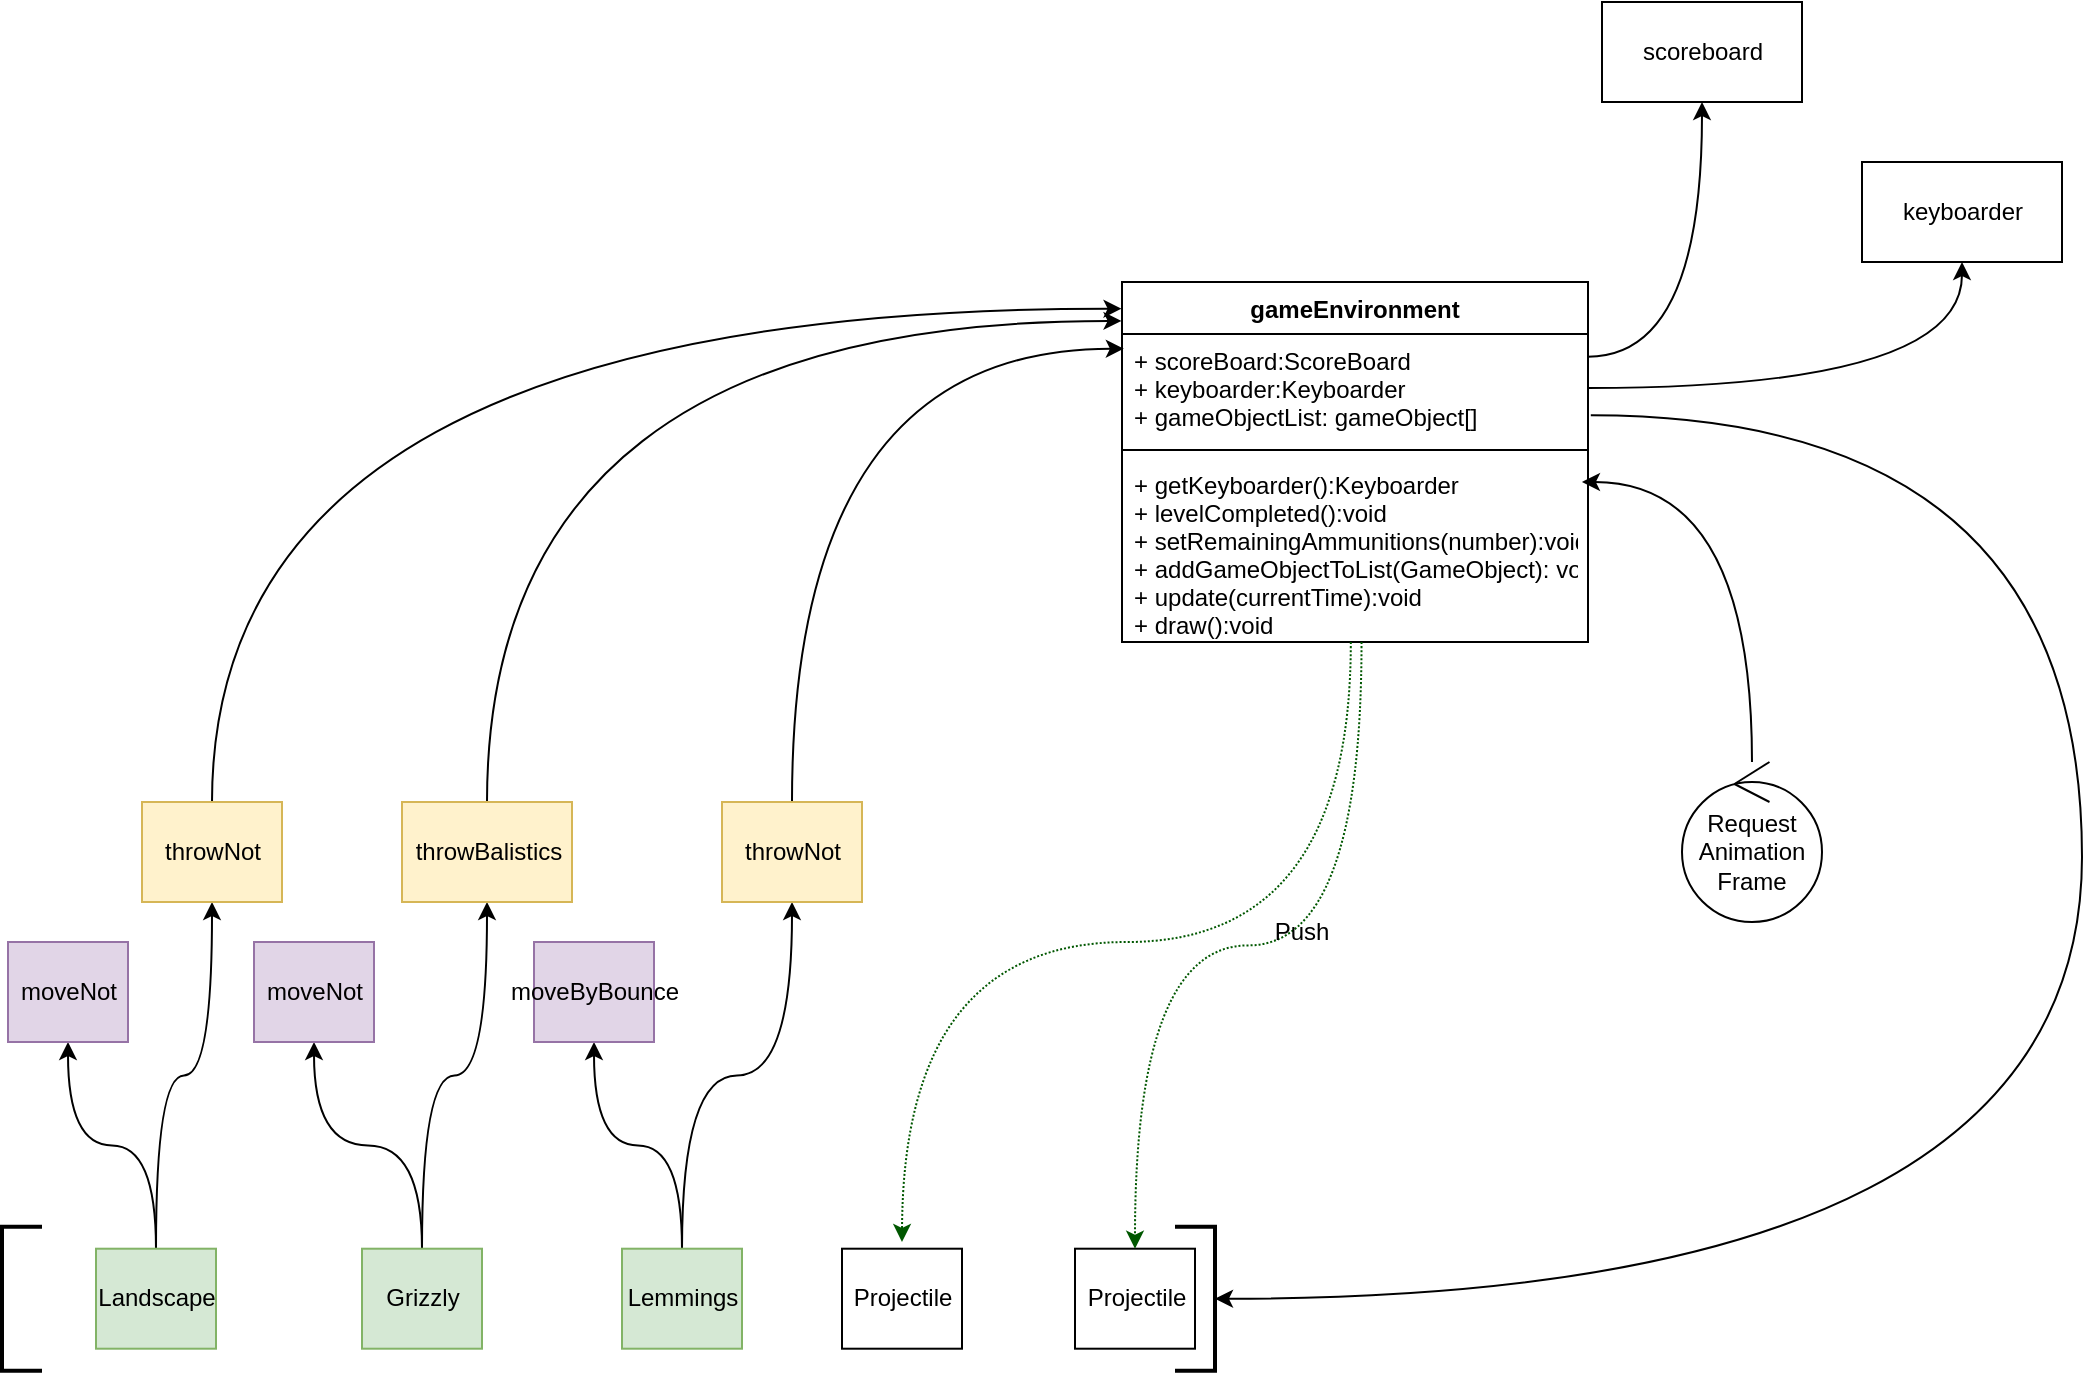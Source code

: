 <mxfile version="16.1.2" type="device" pages="3"><diagram id="C5RBs43oDa-KdzZeNtuy" name="Object Relation Diagram"><mxGraphModel dx="1245" dy="1064" grid="1" gridSize="10" guides="1" tooltips="1" connect="1" arrows="1" fold="1" page="1" pageScale="1" pageWidth="1169" pageHeight="827" math="0" shadow="0"><root><mxCell id="WIyWlLk6GJQsqaUBKTNV-0"/><mxCell id="WIyWlLk6GJQsqaUBKTNV-1" parent="WIyWlLk6GJQsqaUBKTNV-0"/><mxCell id="-OTOVeN07khyzBSSvYsm-28" value="gameEnvironment" style="swimlane;fontStyle=1;align=center;verticalAlign=top;childLayout=stackLayout;horizontal=1;startSize=26;horizontalStack=0;resizeParent=1;resizeParentMax=0;resizeLast=0;collapsible=1;marginBottom=0;" vertex="1" parent="WIyWlLk6GJQsqaUBKTNV-1"><mxGeometry x="630" y="240" width="233" height="180" as="geometry"/></mxCell><mxCell id="-OTOVeN07khyzBSSvYsm-29" value="+ scoreBoard:ScoreBoard&#10;+ keyboarder:Keyboarder&#10;+ gameObjectList: gameObject[]" style="text;strokeColor=none;fillColor=none;align=left;verticalAlign=top;spacingLeft=4;spacingRight=4;overflow=hidden;rotatable=0;points=[[0,0.5],[1,0.5]];portConstraint=eastwest;" vertex="1" parent="-OTOVeN07khyzBSSvYsm-28"><mxGeometry y="26" width="233" height="54" as="geometry"/></mxCell><mxCell id="-OTOVeN07khyzBSSvYsm-30" value="" style="line;strokeWidth=1;fillColor=none;align=left;verticalAlign=middle;spacingTop=-1;spacingLeft=3;spacingRight=3;rotatable=0;labelPosition=right;points=[];portConstraint=eastwest;" vertex="1" parent="-OTOVeN07khyzBSSvYsm-28"><mxGeometry y="80" width="233" height="8" as="geometry"/></mxCell><mxCell id="-OTOVeN07khyzBSSvYsm-31" value="+ getKeyboarder():Keyboarder&#10;+ levelCompleted():void&#10;+ setRemainingAmmunitions(number):void&#10;+ addGameObjectToList(GameObject): void&#10;+ update(currentTime):void&#10;+ draw():void" style="text;strokeColor=none;fillColor=none;align=left;verticalAlign=top;spacingLeft=4;spacingRight=4;overflow=hidden;rotatable=0;points=[[0,0.5],[1,0.5]];portConstraint=eastwest;" vertex="1" parent="-OTOVeN07khyzBSSvYsm-28"><mxGeometry y="88" width="233" height="92" as="geometry"/></mxCell><mxCell id="-OTOVeN07khyzBSSvYsm-49" value="" style="strokeWidth=2;html=1;shape=mxgraph.flowchart.annotation_1;align=left;pointerEvents=1;" vertex="1" parent="WIyWlLk6GJQsqaUBKTNV-1"><mxGeometry x="70" y="712.35" width="20" height="72" as="geometry"/></mxCell><mxCell id="-OTOVeN07khyzBSSvYsm-50" value="" style="strokeWidth=2;html=1;shape=mxgraph.flowchart.annotation_1;align=left;pointerEvents=1;rotation=-180;" vertex="1" parent="WIyWlLk6GJQsqaUBKTNV-1"><mxGeometry x="656.5" y="712.35" width="20" height="72" as="geometry"/></mxCell><mxCell id="-OTOVeN07khyzBSSvYsm-98" style="edgeStyle=orthogonalEdgeStyle;curved=1;rounded=0;orthogonalLoop=1;jettySize=auto;html=1;entryX=0.5;entryY=1;entryDx=0;entryDy=0;" edge="1" parent="WIyWlLk6GJQsqaUBKTNV-1" source="-OTOVeN07khyzBSSvYsm-51" target="-OTOVeN07khyzBSSvYsm-60"><mxGeometry relative="1" as="geometry"/></mxCell><mxCell id="-OTOVeN07khyzBSSvYsm-100" style="edgeStyle=orthogonalEdgeStyle;curved=1;rounded=0;orthogonalLoop=1;jettySize=auto;html=1;" edge="1" parent="WIyWlLk6GJQsqaUBKTNV-1" source="-OTOVeN07khyzBSSvYsm-51" target="-OTOVeN07khyzBSSvYsm-99"><mxGeometry relative="1" as="geometry"/></mxCell><mxCell id="-OTOVeN07khyzBSSvYsm-51" value="Landscape" style="html=1;fillColor=#d5e8d4;strokeColor=#82b366;" vertex="1" parent="WIyWlLk6GJQsqaUBKTNV-1"><mxGeometry x="117" y="723.35" width="60" height="50" as="geometry"/></mxCell><mxCell id="-OTOVeN07khyzBSSvYsm-101" style="edgeStyle=orthogonalEdgeStyle;curved=1;rounded=0;orthogonalLoop=1;jettySize=auto;html=1;entryX=0.5;entryY=1;entryDx=0;entryDy=0;" edge="1" parent="WIyWlLk6GJQsqaUBKTNV-1" source="-OTOVeN07khyzBSSvYsm-53" target="-OTOVeN07khyzBSSvYsm-59"><mxGeometry relative="1" as="geometry"/></mxCell><mxCell id="-OTOVeN07khyzBSSvYsm-102" style="edgeStyle=orthogonalEdgeStyle;curved=1;rounded=0;orthogonalLoop=1;jettySize=auto;html=1;entryX=0.5;entryY=1;entryDx=0;entryDy=0;" edge="1" parent="WIyWlLk6GJQsqaUBKTNV-1" source="-OTOVeN07khyzBSSvYsm-53" target="-OTOVeN07khyzBSSvYsm-62"><mxGeometry relative="1" as="geometry"/></mxCell><mxCell id="-OTOVeN07khyzBSSvYsm-53" value="Grizzly" style="html=1;fillColor=#d5e8d4;strokeColor=#82b366;" vertex="1" parent="WIyWlLk6GJQsqaUBKTNV-1"><mxGeometry x="250" y="723.35" width="60" height="50" as="geometry"/></mxCell><mxCell id="-OTOVeN07khyzBSSvYsm-103" style="edgeStyle=orthogonalEdgeStyle;curved=1;rounded=0;orthogonalLoop=1;jettySize=auto;html=1;entryX=0.5;entryY=1;entryDx=0;entryDy=0;" edge="1" parent="WIyWlLk6GJQsqaUBKTNV-1" source="-OTOVeN07khyzBSSvYsm-54" target="-OTOVeN07khyzBSSvYsm-57"><mxGeometry relative="1" as="geometry"/></mxCell><mxCell id="-OTOVeN07khyzBSSvYsm-104" style="edgeStyle=orthogonalEdgeStyle;curved=1;rounded=0;orthogonalLoop=1;jettySize=auto;html=1;" edge="1" parent="WIyWlLk6GJQsqaUBKTNV-1" source="-OTOVeN07khyzBSSvYsm-54" target="-OTOVeN07khyzBSSvYsm-61"><mxGeometry relative="1" as="geometry"/></mxCell><mxCell id="-OTOVeN07khyzBSSvYsm-54" value="Lemmings" style="html=1;fillColor=#d5e8d4;strokeColor=#82b366;" vertex="1" parent="WIyWlLk6GJQsqaUBKTNV-1"><mxGeometry x="380" y="723.35" width="60" height="50" as="geometry"/></mxCell><mxCell id="-OTOVeN07khyzBSSvYsm-57" value="moveByBounce" style="html=1;fillColor=#e1d5e7;strokeColor=#9673a6;" vertex="1" parent="WIyWlLk6GJQsqaUBKTNV-1"><mxGeometry x="336" y="570" width="60" height="50" as="geometry"/></mxCell><mxCell id="-OTOVeN07khyzBSSvYsm-59" value="moveNot" style="html=1;fillColor=#e1d5e7;strokeColor=#9673a6;" vertex="1" parent="WIyWlLk6GJQsqaUBKTNV-1"><mxGeometry x="196" y="570" width="60" height="50" as="geometry"/></mxCell><mxCell id="-OTOVeN07khyzBSSvYsm-60" value="moveNot" style="html=1;fillColor=#e1d5e7;strokeColor=#9673a6;" vertex="1" parent="WIyWlLk6GJQsqaUBKTNV-1"><mxGeometry x="73" y="570" width="60" height="50" as="geometry"/></mxCell><mxCell id="VpID7xCIiCvE5WF7zoMj-1" style="edgeStyle=orthogonalEdgeStyle;curved=1;rounded=0;orthogonalLoop=1;jettySize=auto;html=1;entryX=0.004;entryY=0.136;entryDx=0;entryDy=0;entryPerimeter=0;strokeColor=#000000;" edge="1" parent="WIyWlLk6GJQsqaUBKTNV-1" source="-OTOVeN07khyzBSSvYsm-61" target="-OTOVeN07khyzBSSvYsm-29"><mxGeometry relative="1" as="geometry"/></mxCell><mxCell id="-OTOVeN07khyzBSSvYsm-61" value="throwNot" style="html=1;fillColor=#fff2cc;strokeColor=#d6b656;" vertex="1" parent="WIyWlLk6GJQsqaUBKTNV-1"><mxGeometry x="430" y="500" width="70" height="50" as="geometry"/></mxCell><mxCell id="-OTOVeN07khyzBSSvYsm-118" style="edgeStyle=orthogonalEdgeStyle;curved=1;rounded=0;orthogonalLoop=1;jettySize=auto;html=1;entryX=-0.001;entryY=0.108;entryDx=0;entryDy=0;entryPerimeter=0;strokeColor=#000000;exitX=0.5;exitY=0;exitDx=0;exitDy=0;" edge="1" parent="WIyWlLk6GJQsqaUBKTNV-1" source="-OTOVeN07khyzBSSvYsm-62" target="-OTOVeN07khyzBSSvYsm-28"><mxGeometry relative="1" as="geometry"/></mxCell><mxCell id="-OTOVeN07khyzBSSvYsm-62" value="throwBalistics" style="html=1;fillColor=#fff2cc;strokeColor=#d6b656;" vertex="1" parent="WIyWlLk6GJQsqaUBKTNV-1"><mxGeometry x="270" y="500" width="85" height="50" as="geometry"/></mxCell><mxCell id="-OTOVeN07khyzBSSvYsm-66" value="Projectile" style="html=1;" vertex="1" parent="WIyWlLk6GJQsqaUBKTNV-1"><mxGeometry x="606.5" y="723.35" width="60" height="50" as="geometry"/></mxCell><mxCell id="-OTOVeN07khyzBSSvYsm-70" style="edgeStyle=orthogonalEdgeStyle;curved=1;rounded=0;orthogonalLoop=1;jettySize=auto;html=1;exitX=1;exitY=0.5;exitDx=0;exitDy=0;entryX=0.5;entryY=1;entryDx=0;entryDy=0;" edge="1" parent="WIyWlLk6GJQsqaUBKTNV-1" source="-OTOVeN07khyzBSSvYsm-29" target="-OTOVeN07khyzBSSvYsm-113"><mxGeometry relative="1" as="geometry"><mxPoint x="1050" y="170" as="targetPoint"/></mxGeometry></mxCell><mxCell id="-OTOVeN07khyzBSSvYsm-121" style="edgeStyle=orthogonalEdgeStyle;curved=1;rounded=0;orthogonalLoop=1;jettySize=auto;html=1;entryX=0.987;entryY=0.13;entryDx=0;entryDy=0;entryPerimeter=0;strokeColor=#000000;" edge="1" parent="WIyWlLk6GJQsqaUBKTNV-1" source="-OTOVeN07khyzBSSvYsm-79" target="-OTOVeN07khyzBSSvYsm-31"><mxGeometry relative="1" as="geometry"/></mxCell><mxCell id="-OTOVeN07khyzBSSvYsm-79" value="Request&lt;br&gt;Animation&lt;br&gt;Frame" style="ellipse;shape=umlControl;whiteSpace=wrap;html=1;" vertex="1" parent="WIyWlLk6GJQsqaUBKTNV-1"><mxGeometry x="910" y="480" width="70" height="80" as="geometry"/></mxCell><mxCell id="-OTOVeN07khyzBSSvYsm-92" value="Projectile" style="html=1;" vertex="1" parent="WIyWlLk6GJQsqaUBKTNV-1"><mxGeometry x="490" y="723.35" width="60" height="50" as="geometry"/></mxCell><mxCell id="VpID7xCIiCvE5WF7zoMj-0" style="edgeStyle=orthogonalEdgeStyle;curved=1;rounded=0;orthogonalLoop=1;jettySize=auto;html=1;entryX=-0.001;entryY=0.074;entryDx=0;entryDy=0;entryPerimeter=0;strokeColor=#000000;exitX=0.5;exitY=0;exitDx=0;exitDy=0;" edge="1" parent="WIyWlLk6GJQsqaUBKTNV-1" source="-OTOVeN07khyzBSSvYsm-99" target="-OTOVeN07khyzBSSvYsm-28"><mxGeometry relative="1" as="geometry"/></mxCell><mxCell id="-OTOVeN07khyzBSSvYsm-99" value="throwNot" style="html=1;fillColor=#fff2cc;strokeColor=#d6b656;" vertex="1" parent="WIyWlLk6GJQsqaUBKTNV-1"><mxGeometry x="140" y="500" width="70" height="50" as="geometry"/></mxCell><mxCell id="-OTOVeN07khyzBSSvYsm-110" style="edgeStyle=orthogonalEdgeStyle;curved=1;rounded=0;orthogonalLoop=1;jettySize=auto;html=1;dashed=1;strokeColor=#005700;exitX=0.491;exitY=1;exitDx=0;exitDy=0;exitPerimeter=0;fillColor=#008a00;dashPattern=1 1;" edge="1" parent="WIyWlLk6GJQsqaUBKTNV-1" source="-OTOVeN07khyzBSSvYsm-31"><mxGeometry relative="1" as="geometry"><mxPoint x="780" y="590" as="sourcePoint"/><mxPoint x="520" y="720" as="targetPoint"/></mxGeometry></mxCell><mxCell id="-OTOVeN07khyzBSSvYsm-111" style="edgeStyle=orthogonalEdgeStyle;curved=1;rounded=0;orthogonalLoop=1;jettySize=auto;html=1;dashed=1;strokeColor=#005700;exitX=0.514;exitY=1;exitDx=0;exitDy=0;exitPerimeter=0;entryX=0.5;entryY=0;entryDx=0;entryDy=0;fillColor=#008a00;dashPattern=1 1;" edge="1" parent="WIyWlLk6GJQsqaUBKTNV-1" source="-OTOVeN07khyzBSSvYsm-31" target="-OTOVeN07khyzBSSvYsm-66"><mxGeometry relative="1" as="geometry"><mxPoint x="754.403" y="490" as="sourcePoint"/><mxPoint x="530" y="730" as="targetPoint"/></mxGeometry></mxCell><mxCell id="-OTOVeN07khyzBSSvYsm-112" value="scoreboard" style="html=1;" vertex="1" parent="WIyWlLk6GJQsqaUBKTNV-1"><mxGeometry x="870" y="100" width="100" height="50" as="geometry"/></mxCell><mxCell id="-OTOVeN07khyzBSSvYsm-113" value="keyboarder" style="html=1;" vertex="1" parent="WIyWlLk6GJQsqaUBKTNV-1"><mxGeometry x="1000" y="180" width="100" height="50" as="geometry"/></mxCell><mxCell id="-OTOVeN07khyzBSSvYsm-114" style="edgeStyle=orthogonalEdgeStyle;curved=1;rounded=0;orthogonalLoop=1;jettySize=auto;html=1;strokeColor=#000000;exitX=1;exitY=0.21;exitDx=0;exitDy=0;exitPerimeter=0;" edge="1" parent="WIyWlLk6GJQsqaUBKTNV-1" source="-OTOVeN07khyzBSSvYsm-29" target="-OTOVeN07khyzBSSvYsm-112"><mxGeometry relative="1" as="geometry"/></mxCell><mxCell id="-OTOVeN07khyzBSSvYsm-115" value="Push" style="text;html=1;strokeColor=none;fillColor=none;align=center;verticalAlign=middle;whiteSpace=wrap;rounded=0;" vertex="1" parent="WIyWlLk6GJQsqaUBKTNV-1"><mxGeometry x="690" y="550" width="60" height="30" as="geometry"/></mxCell><mxCell id="-OTOVeN07khyzBSSvYsm-119" style="edgeStyle=orthogonalEdgeStyle;curved=1;rounded=0;orthogonalLoop=1;jettySize=auto;html=1;entryX=0;entryY=0.5;entryDx=0;entryDy=0;entryPerimeter=0;strokeColor=#000000;exitX=1.006;exitY=0.753;exitDx=0;exitDy=0;exitPerimeter=0;" edge="1" parent="WIyWlLk6GJQsqaUBKTNV-1" source="-OTOVeN07khyzBSSvYsm-29" target="-OTOVeN07khyzBSSvYsm-50"><mxGeometry relative="1" as="geometry"><Array as="points"><mxPoint x="1110" y="307"/><mxPoint x="1110" y="748"/></Array></mxGeometry></mxCell></root></mxGraphModel></diagram><diagram name="Dynamic Diagram" id="i1v8DbmKiHowct6sX8cy"><mxGraphModel dx="1334" dy="1140" grid="1" gridSize="10" guides="1" tooltips="1" connect="1" arrows="1" fold="1" page="1" pageScale="1" pageWidth="1169" pageHeight="827" math="0" shadow="0"><root><mxCell id="8J-p190ArgvwILHm0CsA-0"/><mxCell id="8J-p190ArgvwILHm0CsA-1" parent="8J-p190ArgvwILHm0CsA-0"/><mxCell id="8J-p190ArgvwILHm0CsA-2" value="gameEnvironment" style="swimlane;fontStyle=1;align=center;verticalAlign=top;childLayout=stackLayout;horizontal=1;startSize=26;horizontalStack=0;resizeParent=1;resizeParentMax=0;resizeLast=0;collapsible=1;marginBottom=0;rounded=1;" vertex="1" parent="8J-p190ArgvwILHm0CsA-1"><mxGeometry x="620" y="140" width="240" height="180" as="geometry"/></mxCell><mxCell id="8J-p190ArgvwILHm0CsA-3" value="+ scoreBoard:ScoreBoard&#10;+ keyboarder:Keyboarder&#10;+ gameObjectList: gameObject[]" style="text;strokeColor=none;fillColor=none;align=left;verticalAlign=top;spacingLeft=4;spacingRight=4;overflow=hidden;rotatable=0;points=[[0,0.5],[1,0.5]];portConstraint=eastwest;rounded=1;" vertex="1" parent="8J-p190ArgvwILHm0CsA-2"><mxGeometry y="26" width="240" height="54" as="geometry"/></mxCell><mxCell id="8J-p190ArgvwILHm0CsA-4" value="" style="line;strokeWidth=1;fillColor=none;align=left;verticalAlign=middle;spacingTop=-1;spacingLeft=3;spacingRight=3;rotatable=0;labelPosition=right;points=[];portConstraint=eastwest;rounded=1;" vertex="1" parent="8J-p190ArgvwILHm0CsA-2"><mxGeometry y="80" width="240" height="8" as="geometry"/></mxCell><mxCell id="8J-p190ArgvwILHm0CsA-5" value="+ getKeyboarder():Keyboarder&#10;+ levelCompleted():void&#10;+ setRemainingAmmunitions(number):void&#10;+ addGameObjectToList(GameObject): void&#10;+ update(currentTime):void&#10;+ draw():void" style="text;strokeColor=none;fillColor=none;align=left;verticalAlign=top;spacingLeft=4;spacingRight=4;overflow=hidden;rotatable=0;points=[[0,0.5],[1,0.5]];portConstraint=eastwest;rounded=1;" vertex="1" parent="8J-p190ArgvwILHm0CsA-2"><mxGeometry y="88" width="240" height="92" as="geometry"/></mxCell><mxCell id="8J-p190ArgvwILHm0CsA-6" value="" style="strokeWidth=2;html=1;shape=mxgraph.flowchart.annotation_1;align=left;pointerEvents=1;rounded=1;" vertex="1" parent="8J-p190ArgvwILHm0CsA-1"><mxGeometry x="50" y="582.35" width="20" height="72" as="geometry"/></mxCell><mxCell id="8J-p190ArgvwILHm0CsA-7" value="" style="strokeWidth=2;html=1;shape=mxgraph.flowchart.annotation_1;align=left;pointerEvents=1;rotation=-180;rounded=1;" vertex="1" parent="8J-p190ArgvwILHm0CsA-1"><mxGeometry x="636.5" y="582.35" width="20" height="72" as="geometry"/></mxCell><mxCell id="UHp89BX6zqUJgeidXy8i-7" style="edgeStyle=orthogonalEdgeStyle;rounded=1;orthogonalLoop=1;jettySize=auto;html=1;entryX=0.5;entryY=1;entryDx=0;entryDy=0;dashed=1;strokeColor=#001DBC;fillColor=#0050ef;curved=1;" edge="1" parent="8J-p190ArgvwILHm0CsA-1" source="8J-p190ArgvwILHm0CsA-10" target="8J-p190ArgvwILHm0CsA-19"><mxGeometry relative="1" as="geometry"/></mxCell><mxCell id="UHp89BX6zqUJgeidXy8i-8" style="edgeStyle=orthogonalEdgeStyle;rounded=1;orthogonalLoop=1;jettySize=auto;html=1;entryX=0.5;entryY=1;entryDx=0;entryDy=0;dashed=1;strokeColor=#001DBC;fillColor=#0050ef;curved=1;" edge="1" parent="8J-p190ArgvwILHm0CsA-1" source="8J-p190ArgvwILHm0CsA-10" target="8J-p190ArgvwILHm0CsA-34"><mxGeometry relative="1" as="geometry"/></mxCell><mxCell id="st_G4XtgzQHxh4MOlGnf-7" style="edgeStyle=orthogonalEdgeStyle;rounded=1;orthogonalLoop=1;jettySize=auto;html=1;entryX=0.75;entryY=1;entryDx=0;entryDy=0;dashed=1;dashPattern=1 4;fontColor=#99004D;strokeColor=#000000;curved=1;" edge="1" parent="8J-p190ArgvwILHm0CsA-1" source="8J-p190ArgvwILHm0CsA-10" target="8J-p190ArgvwILHm0CsA-34"><mxGeometry relative="1" as="geometry"/></mxCell><mxCell id="st_G4XtgzQHxh4MOlGnf-8" style="edgeStyle=orthogonalEdgeStyle;rounded=1;orthogonalLoop=1;jettySize=auto;html=1;entryX=0.25;entryY=1;entryDx=0;entryDy=0;dashed=1;dashPattern=1 4;fontColor=#99004D;strokeColor=#000000;curved=1;" edge="1" parent="8J-p190ArgvwILHm0CsA-1" source="8J-p190ArgvwILHm0CsA-10" target="8J-p190ArgvwILHm0CsA-19"><mxGeometry relative="1" as="geometry"/></mxCell><mxCell id="8J-p190ArgvwILHm0CsA-10" value="Landscape" style="html=1;fillColor=#d5e8d4;strokeColor=#82b366;rounded=1;" vertex="1" parent="8J-p190ArgvwILHm0CsA-1"><mxGeometry x="97" y="593.35" width="60" height="50" as="geometry"/></mxCell><mxCell id="UHp89BX6zqUJgeidXy8i-5" style="edgeStyle=orthogonalEdgeStyle;rounded=1;orthogonalLoop=1;jettySize=auto;html=1;entryX=0.5;entryY=1;entryDx=0;entryDy=0;dashed=1;strokeColor=#001DBC;fillColor=#0050ef;curved=1;" edge="1" parent="8J-p190ArgvwILHm0CsA-1" source="8J-p190ArgvwILHm0CsA-13" target="8J-p190ArgvwILHm0CsA-18"><mxGeometry relative="1" as="geometry"/></mxCell><mxCell id="UHp89BX6zqUJgeidXy8i-6" style="edgeStyle=orthogonalEdgeStyle;rounded=1;orthogonalLoop=1;jettySize=auto;html=1;entryX=0.5;entryY=1;entryDx=0;entryDy=0;dashed=1;strokeColor=#001DBC;fillColor=#0050ef;curved=1;" edge="1" parent="8J-p190ArgvwILHm0CsA-1" source="8J-p190ArgvwILHm0CsA-13" target="8J-p190ArgvwILHm0CsA-26"><mxGeometry relative="1" as="geometry"/></mxCell><mxCell id="st_G4XtgzQHxh4MOlGnf-5" style="edgeStyle=orthogonalEdgeStyle;rounded=1;orthogonalLoop=1;jettySize=auto;html=1;entryX=0.642;entryY=1.057;entryDx=0;entryDy=0;entryPerimeter=0;dashed=1;dashPattern=1 4;fontColor=#99004D;strokeColor=#000000;curved=1;" edge="1" parent="8J-p190ArgvwILHm0CsA-1" source="8J-p190ArgvwILHm0CsA-13" target="8J-p190ArgvwILHm0CsA-26"><mxGeometry relative="1" as="geometry"/></mxCell><mxCell id="st_G4XtgzQHxh4MOlGnf-6" style="edgeStyle=orthogonalEdgeStyle;rounded=1;orthogonalLoop=1;jettySize=auto;html=1;entryX=0.25;entryY=1;entryDx=0;entryDy=0;dashed=1;dashPattern=1 4;fontColor=#99004D;strokeColor=#000000;curved=1;" edge="1" parent="8J-p190ArgvwILHm0CsA-1" source="8J-p190ArgvwILHm0CsA-13" target="8J-p190ArgvwILHm0CsA-18"><mxGeometry relative="1" as="geometry"/></mxCell><mxCell id="8J-p190ArgvwILHm0CsA-13" value="Grizzly" style="html=1;fillColor=#d5e8d4;strokeColor=#82b366;rounded=1;" vertex="1" parent="8J-p190ArgvwILHm0CsA-1"><mxGeometry x="230" y="593.35" width="60" height="50" as="geometry"/></mxCell><mxCell id="UHp89BX6zqUJgeidXy8i-3" value="" style="edgeStyle=orthogonalEdgeStyle;rounded=1;orthogonalLoop=1;jettySize=auto;html=1;dashed=1;strokeColor=#001DBC;fillColor=#0050ef;curved=1;" edge="1" parent="8J-p190ArgvwILHm0CsA-1" source="8J-p190ArgvwILHm0CsA-16" target="8J-p190ArgvwILHm0CsA-17"><mxGeometry relative="1" as="geometry"/></mxCell><mxCell id="UHp89BX6zqUJgeidXy8i-4" style="edgeStyle=orthogonalEdgeStyle;rounded=1;orthogonalLoop=1;jettySize=auto;html=1;dashed=1;strokeColor=#001DBC;fillColor=#0050ef;curved=1;" edge="1" parent="8J-p190ArgvwILHm0CsA-1" source="8J-p190ArgvwILHm0CsA-16" target="8J-p190ArgvwILHm0CsA-20"><mxGeometry relative="1" as="geometry"/></mxCell><mxCell id="st_G4XtgzQHxh4MOlGnf-3" style="edgeStyle=orthogonalEdgeStyle;rounded=1;orthogonalLoop=1;jettySize=auto;html=1;entryX=0.75;entryY=1;entryDx=0;entryDy=0;fontColor=#99004D;strokeColor=#6F0000;fillColor=#a20025;dashed=1;dashPattern=1 4;curved=1;" edge="1" parent="8J-p190ArgvwILHm0CsA-1" source="8J-p190ArgvwILHm0CsA-16" target="8J-p190ArgvwILHm0CsA-20"><mxGeometry relative="1" as="geometry"/></mxCell><mxCell id="st_G4XtgzQHxh4MOlGnf-4" style="edgeStyle=orthogonalEdgeStyle;rounded=1;orthogonalLoop=1;jettySize=auto;html=1;entryX=0.25;entryY=1;entryDx=0;entryDy=0;dashed=1;dashPattern=1 4;fontColor=#99004D;strokeColor=#6F0000;fillColor=#a20025;curved=1;" edge="1" parent="8J-p190ArgvwILHm0CsA-1" source="8J-p190ArgvwILHm0CsA-16" target="8J-p190ArgvwILHm0CsA-17"><mxGeometry relative="1" as="geometry"/></mxCell><mxCell id="8J-p190ArgvwILHm0CsA-16" value="Lemmings" style="html=1;fillColor=#d5e8d4;strokeColor=#82b366;rounded=1;" vertex="1" parent="8J-p190ArgvwILHm0CsA-1"><mxGeometry x="360" y="593.35" width="60" height="50" as="geometry"/></mxCell><mxCell id="8J-p190ArgvwILHm0CsA-17" value="moveByBounce" style="html=1;fillColor=#e1d5e7;strokeColor=#9673a6;rounded=1;" vertex="1" parent="8J-p190ArgvwILHm0CsA-1"><mxGeometry x="316" y="440" width="60" height="50" as="geometry"/></mxCell><mxCell id="8J-p190ArgvwILHm0CsA-18" value="moveNot" style="html=1;fillColor=#e1d5e7;strokeColor=#9673a6;rounded=1;" vertex="1" parent="8J-p190ArgvwILHm0CsA-1"><mxGeometry x="176" y="440" width="60" height="50" as="geometry"/></mxCell><mxCell id="8J-p190ArgvwILHm0CsA-19" value="moveNot" style="html=1;fillColor=#e1d5e7;strokeColor=#9673a6;rounded=1;" vertex="1" parent="8J-p190ArgvwILHm0CsA-1"><mxGeometry x="53" y="440" width="60" height="50" as="geometry"/></mxCell><mxCell id="8J-p190ArgvwILHm0CsA-20" value="throwNot" style="html=1;fillColor=#fff2cc;strokeColor=#d6b656;rounded=1;" vertex="1" parent="8J-p190ArgvwILHm0CsA-1"><mxGeometry x="410" y="370" width="70" height="50" as="geometry"/></mxCell><mxCell id="8J-p190ArgvwILHm0CsA-21" style="edgeStyle=orthogonalEdgeStyle;rounded=1;orthogonalLoop=1;jettySize=auto;html=1;entryX=0.004;entryY=0.13;entryDx=0;entryDy=0;entryPerimeter=0;exitX=0.25;exitY=0;exitDx=0;exitDy=0;strokeColor=#666666;dashed=1;fillColor=#f5f5f5;curved=1;" edge="1" parent="8J-p190ArgvwILHm0CsA-1" source="8J-p190ArgvwILHm0CsA-26" target="8J-p190ArgvwILHm0CsA-5"><mxGeometry relative="1" as="geometry"/></mxCell><mxCell id="8J-p190ArgvwILHm0CsA-22" style="edgeStyle=orthogonalEdgeStyle;rounded=1;orthogonalLoop=1;jettySize=auto;html=1;entryX=-0.011;entryY=0.255;entryDx=0;entryDy=0;strokeColor=#0000FF;dashed=1;entryPerimeter=0;curved=1;" edge="1" parent="8J-p190ArgvwILHm0CsA-1" source="8J-p190ArgvwILHm0CsA-26" target="8J-p190ArgvwILHm0CsA-5"><mxGeometry relative="1" as="geometry"/></mxCell><mxCell id="8J-p190ArgvwILHm0CsA-23" style="edgeStyle=orthogonalEdgeStyle;rounded=1;orthogonalLoop=1;jettySize=auto;html=1;entryX=-0.017;entryY=0.394;entryDx=0;entryDy=0;entryPerimeter=0;strokeColor=#0000FF;exitX=0.75;exitY=0;exitDx=0;exitDy=0;dashed=1;curved=1;" edge="1" parent="8J-p190ArgvwILHm0CsA-1" source="8J-p190ArgvwILHm0CsA-26" target="8J-p190ArgvwILHm0CsA-5"><mxGeometry relative="1" as="geometry"/></mxCell><mxCell id="8J-p190ArgvwILHm0CsA-24" style="edgeStyle=orthogonalEdgeStyle;rounded=1;orthogonalLoop=1;jettySize=auto;html=1;dashed=1;strokeColor=#0000FF;exitX=1;exitY=0;exitDx=0;exitDy=0;curved=1;" edge="1" parent="8J-p190ArgvwILHm0CsA-1" source="8J-p190ArgvwILHm0CsA-26" target="8J-p190ArgvwILHm0CsA-5"><mxGeometry relative="1" as="geometry"/></mxCell><mxCell id="UHp89BX6zqUJgeidXy8i-9" style="edgeStyle=orthogonalEdgeStyle;rounded=1;orthogonalLoop=1;jettySize=auto;html=1;entryX=0;entryY=0.5;entryDx=0;entryDy=0;dashed=1;strokeColor=#001DBC;exitX=0;exitY=0;exitDx=0;exitDy=0;fillColor=#0050ef;curved=1;" edge="1" parent="8J-p190ArgvwILHm0CsA-1" source="8J-p190ArgvwILHm0CsA-26" target="8J-p190ArgvwILHm0CsA-38"><mxGeometry relative="1" as="geometry"><Array as="points"><mxPoint x="250" y="75"/></Array></mxGeometry></mxCell><mxCell id="8J-p190ArgvwILHm0CsA-26" value="throwBalistics" style="html=1;fillColor=#fff2cc;strokeColor=#d6b656;rounded=1;" vertex="1" parent="8J-p190ArgvwILHm0CsA-1"><mxGeometry x="250" y="370" width="85" height="50" as="geometry"/></mxCell><mxCell id="8J-p190ArgvwILHm0CsA-27" value="Projectile" style="html=1;rounded=1;" vertex="1" parent="8J-p190ArgvwILHm0CsA-1"><mxGeometry x="586.5" y="593.35" width="60" height="50" as="geometry"/></mxCell><mxCell id="8J-p190ArgvwILHm0CsA-28" style="edgeStyle=orthogonalEdgeStyle;rounded=1;orthogonalLoop=1;jettySize=auto;html=1;exitX=0.995;exitY=0.127;exitDx=0;exitDy=0;entryX=0.5;entryY=1;entryDx=0;entryDy=0;curved=1;exitPerimeter=0;" edge="1" parent="8J-p190ArgvwILHm0CsA-1" source="8J-p190ArgvwILHm0CsA-3" target="8J-p190ArgvwILHm0CsA-38"><mxGeometry relative="1" as="geometry"><mxPoint x="1050" y="170" as="targetPoint"/></mxGeometry></mxCell><mxCell id="8J-p190ArgvwILHm0CsA-30" style="edgeStyle=orthogonalEdgeStyle;rounded=1;orthogonalLoop=1;jettySize=auto;html=1;entryX=1.023;entryY=0.754;entryDx=0;entryDy=0;entryPerimeter=0;strokeColor=#0000FF;dashed=1;curved=1;" edge="1" parent="8J-p190ArgvwILHm0CsA-1" source="8J-p190ArgvwILHm0CsA-32" target="8J-p190ArgvwILHm0CsA-5"><mxGeometry relative="1" as="geometry"/></mxCell><mxCell id="8J-p190ArgvwILHm0CsA-31" style="edgeStyle=orthogonalEdgeStyle;rounded=1;orthogonalLoop=1;jettySize=auto;html=1;entryX=1.011;entryY=0.913;entryDx=0;entryDy=0;entryPerimeter=0;strokeColor=#6F0000;fillColor=#a20025;dashed=1;dashPattern=1 4;curved=1;" edge="1" parent="8J-p190ArgvwILHm0CsA-1" target="8J-p190ArgvwILHm0CsA-5"><mxGeometry relative="1" as="geometry"><mxPoint x="1020" y="430" as="sourcePoint"/></mxGeometry></mxCell><mxCell id="8J-p190ArgvwILHm0CsA-32" value="Request&lt;br&gt;Animation&lt;br&gt;Frame" style="ellipse;shape=umlControl;whiteSpace=wrap;html=1;rounded=1;" vertex="1" parent="8J-p190ArgvwILHm0CsA-1"><mxGeometry x="1000" y="430" width="70" height="80" as="geometry"/></mxCell><mxCell id="8J-p190ArgvwILHm0CsA-33" value="Projectile" style="html=1;rounded=1;" vertex="1" parent="8J-p190ArgvwILHm0CsA-1"><mxGeometry x="470" y="593.35" width="60" height="50" as="geometry"/></mxCell><mxCell id="8J-p190ArgvwILHm0CsA-34" value="throwNot" style="html=1;fillColor=#fff2cc;strokeColor=#d6b656;rounded=1;" vertex="1" parent="8J-p190ArgvwILHm0CsA-1"><mxGeometry x="120" y="370" width="70" height="50" as="geometry"/></mxCell><mxCell id="8J-p190ArgvwILHm0CsA-35" style="edgeStyle=orthogonalEdgeStyle;rounded=1;orthogonalLoop=1;jettySize=auto;html=1;dashed=1;strokeColor=#005700;exitX=0.491;exitY=1;exitDx=0;exitDy=0;exitPerimeter=0;fillColor=#008a00;dashPattern=1 1;entryX=0.5;entryY=0;entryDx=0;entryDy=0;curved=1;" edge="1" parent="8J-p190ArgvwILHm0CsA-1" source="8J-p190ArgvwILHm0CsA-5" target="8J-p190ArgvwILHm0CsA-33"><mxGeometry relative="1" as="geometry"><mxPoint x="780" y="590" as="sourcePoint"/><mxPoint x="520" y="720" as="targetPoint"/></mxGeometry></mxCell><mxCell id="8J-p190ArgvwILHm0CsA-36" style="edgeStyle=orthogonalEdgeStyle;rounded=1;orthogonalLoop=1;jettySize=auto;html=1;dashed=1;strokeColor=#005700;exitX=0.514;exitY=1;exitDx=0;exitDy=0;exitPerimeter=0;entryX=0.5;entryY=0;entryDx=0;entryDy=0;fillColor=#008a00;dashPattern=1 1;curved=1;" edge="1" parent="8J-p190ArgvwILHm0CsA-1" source="8J-p190ArgvwILHm0CsA-5" target="8J-p190ArgvwILHm0CsA-27"><mxGeometry relative="1" as="geometry"><mxPoint x="754.403" y="490" as="sourcePoint"/><mxPoint x="530" y="730" as="targetPoint"/></mxGeometry></mxCell><mxCell id="8J-p190ArgvwILHm0CsA-37" value="scoreboard" style="html=1;rounded=1;" vertex="1" parent="8J-p190ArgvwILHm0CsA-1"><mxGeometry x="920" y="205" width="100" height="50" as="geometry"/></mxCell><mxCell id="8J-p190ArgvwILHm0CsA-38" value="keyboarder" style="html=1;rounded=1;" vertex="1" parent="8J-p190ArgvwILHm0CsA-1"><mxGeometry x="890" y="50" width="100" height="50" as="geometry"/></mxCell><mxCell id="8J-p190ArgvwILHm0CsA-39" style="edgeStyle=orthogonalEdgeStyle;rounded=1;orthogonalLoop=1;jettySize=auto;html=1;strokeColor=#000000;exitX=1;exitY=0.5;exitDx=0;exitDy=0;curved=1;" edge="1" parent="8J-p190ArgvwILHm0CsA-1" source="8J-p190ArgvwILHm0CsA-3" target="8J-p190ArgvwILHm0CsA-37"><mxGeometry relative="1" as="geometry"/></mxCell><mxCell id="8J-p190ArgvwILHm0CsA-40" value="Push" style="text;html=1;strokeColor=none;fillColor=none;align=center;verticalAlign=middle;whiteSpace=wrap;rounded=1;" vertex="1" parent="8J-p190ArgvwILHm0CsA-1"><mxGeometry x="636.5" y="410" width="60" height="30" as="geometry"/></mxCell><mxCell id="8J-p190ArgvwILHm0CsA-43" style="edgeStyle=orthogonalEdgeStyle;rounded=1;orthogonalLoop=1;jettySize=auto;html=1;strokeColor=#001DBC;fillColor=#0050ef;dashed=1;entryX=0.5;entryY=1;entryDx=0;entryDy=0;exitX=0.694;exitY=1;exitDx=0;exitDy=0;exitPerimeter=0;curved=1;" edge="1" parent="8J-p190ArgvwILHm0CsA-1" source="8J-p190ArgvwILHm0CsA-5" target="8J-p190ArgvwILHm0CsA-27"><mxGeometry relative="1" as="geometry"><mxPoint x="790" y="323" as="sourcePoint"/><mxPoint x="690" y="730" as="targetPoint"/></mxGeometry></mxCell><mxCell id="UHp89BX6zqUJgeidXy8i-0" style="edgeStyle=orthogonalEdgeStyle;rounded=1;orthogonalLoop=1;jettySize=auto;html=1;strokeColor=#001DBC;fillColor=#0050ef;dashed=1;entryX=0.5;entryY=1;entryDx=0;entryDy=0;exitX=0.751;exitY=0.986;exitDx=0;exitDy=0;exitPerimeter=0;curved=1;" edge="1" parent="8J-p190ArgvwILHm0CsA-1" source="8J-p190ArgvwILHm0CsA-5" target="8J-p190ArgvwILHm0CsA-33"><mxGeometry relative="1" as="geometry"><mxPoint x="820" y="320" as="sourcePoint"/><mxPoint x="626.5" y="653.35" as="targetPoint"/><Array as="points"><mxPoint x="810" y="319"/><mxPoint x="810" y="680"/><mxPoint x="500" y="680"/></Array></mxGeometry></mxCell><mxCell id="UHp89BX6zqUJgeidXy8i-2" style="edgeStyle=orthogonalEdgeStyle;rounded=1;orthogonalLoop=1;jettySize=auto;html=1;dashed=1;strokeColor=#001DBC;exitX=0.815;exitY=1;exitDx=0;exitDy=0;exitPerimeter=0;fillColor=#0050ef;curved=1;" edge="1" parent="8J-p190ArgvwILHm0CsA-1" source="8J-p190ArgvwILHm0CsA-5"><mxGeometry relative="1" as="geometry"><mxPoint x="390" y="650" as="targetPoint"/><Array as="points"><mxPoint x="820" y="320"/><mxPoint x="820" y="710"/><mxPoint x="390" y="710"/></Array></mxGeometry></mxCell><mxCell id="UHp89BX6zqUJgeidXy8i-10" style="edgeStyle=orthogonalEdgeStyle;rounded=1;orthogonalLoop=1;jettySize=auto;html=1;entryX=0.5;entryY=1;entryDx=0;entryDy=0;dashed=1;strokeColor=#001DBC;exitX=0.884;exitY=0.984;exitDx=0;exitDy=0;exitPerimeter=0;fillColor=#0050ef;curved=1;" edge="1" parent="8J-p190ArgvwILHm0CsA-1" source="8J-p190ArgvwILHm0CsA-5" target="8J-p190ArgvwILHm0CsA-13"><mxGeometry relative="1" as="geometry"><Array as="points"><mxPoint x="840" y="319"/><mxPoint x="840" y="730"/><mxPoint x="260" y="730"/></Array></mxGeometry></mxCell><mxCell id="UHp89BX6zqUJgeidXy8i-12" style="edgeStyle=orthogonalEdgeStyle;rounded=1;orthogonalLoop=1;jettySize=auto;html=1;entryX=0.5;entryY=1;entryDx=0;entryDy=0;dashed=1;strokeColor=#001DBC;exitX=0.945;exitY=1;exitDx=0;exitDy=0;exitPerimeter=0;fillColor=#0050ef;curved=1;" edge="1" parent="8J-p190ArgvwILHm0CsA-1" source="8J-p190ArgvwILHm0CsA-5" target="8J-p190ArgvwILHm0CsA-10"><mxGeometry relative="1" as="geometry"><Array as="points"><mxPoint x="870" y="320"/><mxPoint x="870" y="760"/><mxPoint x="127" y="760"/></Array></mxGeometry></mxCell><mxCell id="st_G4XtgzQHxh4MOlGnf-0" value="Update()" style="text;html=1;strokeColor=none;fillColor=none;align=center;verticalAlign=middle;whiteSpace=wrap;rounded=1;fontColor=#0000FF;fontStyle=1;" vertex="1" parent="8J-p190ArgvwILHm0CsA-1"><mxGeometry x="1010" y="310" width="60" height="30" as="geometry"/></mxCell><mxCell id="st_G4XtgzQHxh4MOlGnf-2" value="draw()" style="text;html=1;strokeColor=none;fillColor=none;align=center;verticalAlign=middle;whiteSpace=wrap;rounded=1;fontColor=#99004D;fontStyle=1;" vertex="1" parent="8J-p190ArgvwILHm0CsA-1"><mxGeometry x="940" y="360" width="60" height="30" as="geometry"/></mxCell><mxCell id="st_G4XtgzQHxh4MOlGnf-9" style="edgeStyle=orthogonalEdgeStyle;rounded=1;orthogonalLoop=1;jettySize=auto;html=1;entryX=0.25;entryY=1;entryDx=0;entryDy=0;dashed=1;dashPattern=1 4;fontColor=#99004D;strokeColor=#6F0000;exitX=0.994;exitY=1;exitDx=0;exitDy=0;exitPerimeter=0;fillColor=#a20025;curved=1;" edge="1" parent="8J-p190ArgvwILHm0CsA-1" source="8J-p190ArgvwILHm0CsA-5" target="8J-p190ArgvwILHm0CsA-10"><mxGeometry relative="1" as="geometry"><Array as="points"><mxPoint x="890" y="320"/><mxPoint x="890" y="790"/><mxPoint x="112" y="790"/></Array></mxGeometry></mxCell><mxCell id="st_G4XtgzQHxh4MOlGnf-10" value="keyDown" style="ellipse;shape=umlControl;whiteSpace=wrap;html=1;rounded=1;" vertex="1" parent="8J-p190ArgvwILHm0CsA-1"><mxGeometry x="1000" y="10" width="60" height="60" as="geometry"/></mxCell><mxCell id="st_G4XtgzQHxh4MOlGnf-11" value="keyUp" style="ellipse;shape=umlControl;whiteSpace=wrap;html=1;rounded=1;" vertex="1" parent="8J-p190ArgvwILHm0CsA-1"><mxGeometry x="1000" y="80" width="60" height="60" as="geometry"/></mxCell></root></mxGraphModel></diagram><diagram id="Fq5wBEStClWhlqLzkl7J" name="Class Diagram"><mxGraphModel dx="1245" dy="1064" grid="1" gridSize="10" guides="1" tooltips="1" connect="1" arrows="1" fold="1" page="1" pageScale="1" pageWidth="1169" pageHeight="827" math="0" shadow="0"><root><mxCell id="6YCfVzy9ozR16U8prP5K-0"/><mxCell id="6YCfVzy9ozR16U8prP5K-1" parent="6YCfVzy9ozR16U8prP5K-0"/><mxCell id="6YCfVzy9ozR16U8prP5K-2" value="&lt;p style=&quot;margin: 0px ; margin-top: 4px ; text-align: center&quot;&gt;&lt;i&gt;&amp;lt;&amp;lt;Interface&amp;gt;&amp;gt;&lt;/i&gt;&lt;br&gt;&lt;b&gt;MoveBehavior&lt;/b&gt;&lt;/p&gt;&lt;hr size=&quot;1&quot;&gt;&lt;p style=&quot;margin: 0px ; margin-left: 4px&quot;&gt;&lt;br&gt;&lt;/p&gt;&lt;hr size=&quot;1&quot;&gt;&lt;p style=&quot;margin: 0px ; margin-left: 4px&quot;&gt;+ move?(positionX:number,positionY:number): [number,number]&lt;br&gt;&lt;br&gt;&lt;/p&gt;" style="verticalAlign=top;align=left;overflow=fill;fontSize=12;fontFamily=Helvetica;html=1;" vertex="1" parent="6YCfVzy9ozR16U8prP5K-1"><mxGeometry x="30" y="40" width="360" height="100" as="geometry"/></mxCell><mxCell id="6YCfVzy9ozR16U8prP5K-3" value="&lt;p style=&quot;margin: 0px ; margin-top: 4px ; text-align: center&quot;&gt;&lt;b&gt;MoveNot&lt;/b&gt;&lt;/p&gt;&lt;hr size=&quot;1&quot;&gt;&lt;p style=&quot;margin: 0px ; margin-left: 4px&quot;&gt;+ field: Type&lt;/p&gt;&lt;hr size=&quot;1&quot;&gt;&lt;p style=&quot;margin: 0px ; margin-left: 4px&quot;&gt;&lt;/p&gt;+ move(positionX:number,positionY:number&lt;span&gt;): [number,number]&lt;/span&gt;" style="verticalAlign=top;align=left;overflow=fill;fontSize=12;fontFamily=Helvetica;html=1;fillColor=#e1d5e7;strokeColor=#9673a6;" vertex="1" parent="6YCfVzy9ozR16U8prP5K-1"><mxGeometry x="14" y="170" width="346" height="90" as="geometry"/></mxCell><mxCell id="6YCfVzy9ozR16U8prP5K-4" value="" style="endArrow=block;dashed=1;endFill=0;endSize=12;html=1;rounded=0;exitX=0.5;exitY=0;exitDx=0;exitDy=0;" edge="1" parent="6YCfVzy9ozR16U8prP5K-1" source="6YCfVzy9ozR16U8prP5K-3"><mxGeometry width="160" relative="1" as="geometry"><mxPoint x="434" y="330" as="sourcePoint"/><mxPoint x="224" y="130" as="targetPoint"/></mxGeometry></mxCell><mxCell id="6YCfVzy9ozR16U8prP5K-5" value="&lt;p style=&quot;margin: 0px ; margin-top: 4px ; text-align: center&quot;&gt;&lt;b&gt;MoveRightLeft&lt;/b&gt;&lt;/p&gt;&lt;hr size=&quot;1&quot;&gt;&lt;p style=&quot;margin: 0px ; margin-left: 4px&quot;&gt;+ field: Type&lt;/p&gt;&lt;hr size=&quot;1&quot;&gt;&lt;p style=&quot;margin: 0px ; margin-left: 4px&quot;&gt;&lt;/p&gt;+ move(positionX:number,positionY:number&lt;span&gt;): [number,number]&lt;/span&gt;" style="verticalAlign=top;align=left;overflow=fill;fontSize=12;fontFamily=Helvetica;html=1;fillColor=#e1d5e7;strokeColor=#9673a6;" vertex="1" parent="6YCfVzy9ozR16U8prP5K-1"><mxGeometry x="38" y="190" width="342" height="90" as="geometry"/></mxCell><mxCell id="6YCfVzy9ozR16U8prP5K-6" value="" style="endArrow=block;dashed=1;endFill=0;endSize=12;html=1;rounded=0;entryX=0.5;entryY=1;entryDx=0;entryDy=0;" edge="1" parent="6YCfVzy9ozR16U8prP5K-1" source="6YCfVzy9ozR16U8prP5K-5" target="6YCfVzy9ozR16U8prP5K-2"><mxGeometry width="160" relative="1" as="geometry"><mxPoint x="129" y="200" as="sourcePoint"/><mxPoint x="168" y="140" as="targetPoint"/></mxGeometry></mxCell><mxCell id="6YCfVzy9ozR16U8prP5K-7" value="&lt;p style=&quot;margin: 0px ; margin-top: 4px ; text-align: center&quot;&gt;&lt;i&gt;&amp;lt;&amp;lt;Interface&amp;gt;&amp;gt;&lt;/i&gt;&lt;br&gt;&lt;b&gt;ThrowBehavior&lt;/b&gt;&lt;/p&gt;&lt;hr size=&quot;1&quot;&gt;&lt;p style=&quot;margin: 0px ; margin-left: 4px&quot;&gt;&lt;br&gt;&lt;/p&gt;&lt;hr size=&quot;1&quot;&gt;&lt;p style=&quot;margin: 0px ; margin-left: 4px&quot;&gt;+ move?(positionX:number,positionY:number): [number,number]&lt;br&gt;&lt;br&gt;&lt;/p&gt;" style="verticalAlign=top;align=left;overflow=fill;fontSize=12;fontFamily=Helvetica;html=1;" vertex="1" parent="6YCfVzy9ozR16U8prP5K-1"><mxGeometry x="445" y="20" width="360" height="100" as="geometry"/></mxCell><mxCell id="6YCfVzy9ozR16U8prP5K-8" value="&lt;p style=&quot;margin: 0px ; margin-top: 4px ; text-align: center&quot;&gt;&lt;b&gt;Throw&lt;/b&gt;&lt;b&gt;Not&lt;/b&gt;&lt;/p&gt;&lt;hr size=&quot;1&quot;&gt;&lt;p style=&quot;margin: 0px ; margin-left: 4px&quot;&gt;+ field: Type&lt;/p&gt;&lt;hr size=&quot;1&quot;&gt;&lt;p style=&quot;margin: 0px ; margin-left: 4px&quot;&gt;&lt;/p&gt;+ move(positionX:number,positionY:number&lt;span&gt;): [number,number]&lt;/span&gt;" style="verticalAlign=top;align=left;overflow=fill;fontSize=12;fontFamily=Helvetica;html=1;fillColor=#fff2cc;strokeColor=#d6b656;" vertex="1" parent="6YCfVzy9ozR16U8prP5K-1"><mxGeometry x="455" y="150" width="350" height="90" as="geometry"/></mxCell><mxCell id="6YCfVzy9ozR16U8prP5K-9" value="" style="endArrow=block;dashed=1;endFill=0;endSize=12;html=1;rounded=0;entryX=0.5;entryY=1;entryDx=0;entryDy=0;exitX=0.5;exitY=0;exitDx=0;exitDy=0;" edge="1" parent="6YCfVzy9ozR16U8prP5K-1" source="6YCfVzy9ozR16U8prP5K-8" target="6YCfVzy9ozR16U8prP5K-7"><mxGeometry width="160" relative="1" as="geometry"><mxPoint x="860" y="330" as="sourcePoint"/><mxPoint x="1020" y="330" as="targetPoint"/></mxGeometry></mxCell><mxCell id="6YCfVzy9ozR16U8prP5K-10" value="&lt;p style=&quot;margin: 0px ; margin-top: 4px ; text-align: center&quot;&gt;&lt;b&gt;ThrowBalistics&lt;/b&gt;&lt;/p&gt;&lt;hr size=&quot;1&quot;&gt;&lt;p style=&quot;margin: 0px ; margin-left: 4px&quot;&gt;+ field: Type&lt;/p&gt;&lt;hr size=&quot;1&quot;&gt;&lt;p style=&quot;margin: 0px ; margin-left: 4px&quot;&gt;&lt;/p&gt;+ move(positionX:number,positionY:number&lt;span&gt;): [number,number]&lt;/span&gt;" style="verticalAlign=top;align=left;overflow=fill;fontSize=12;fontFamily=Helvetica;html=1;fillColor=#fff2cc;strokeColor=#d6b656;" vertex="1" parent="6YCfVzy9ozR16U8prP5K-1"><mxGeometry x="479" y="170" width="346" height="90" as="geometry"/></mxCell><mxCell id="6YCfVzy9ozR16U8prP5K-11" value="" style="endArrow=block;dashed=1;endFill=0;endSize=12;html=1;rounded=0;entryX=0.5;entryY=1;entryDx=0;entryDy=0;exitX=0.5;exitY=0;exitDx=0;exitDy=0;" edge="1" parent="6YCfVzy9ozR16U8prP5K-1" source="6YCfVzy9ozR16U8prP5K-10" target="6YCfVzy9ozR16U8prP5K-7"><mxGeometry width="160" relative="1" as="geometry"><mxPoint x="555" y="200" as="sourcePoint"/><mxPoint x="594" y="140" as="targetPoint"/></mxGeometry></mxCell><mxCell id="6YCfVzy9ozR16U8prP5K-12" value="MoveDynamicClass" style="swimlane;fontStyle=1;align=center;verticalAlign=top;childLayout=stackLayout;horizontal=1;startSize=26;horizontalStack=0;resizeParent=1;resizeParentMax=0;resizeLast=0;collapsible=1;marginBottom=0;" vertex="1" parent="6YCfVzy9ozR16U8prP5K-1"><mxGeometry x="130" y="300" width="160" height="34" as="geometry"/></mxCell><mxCell id="6YCfVzy9ozR16U8prP5K-13" value="" style="line;strokeWidth=1;fillColor=none;align=left;verticalAlign=middle;spacingTop=-1;spacingLeft=3;spacingRight=3;rotatable=0;labelPosition=right;points=[];portConstraint=eastwest;" vertex="1" parent="6YCfVzy9ozR16U8prP5K-12"><mxGeometry y="26" width="160" height="8" as="geometry"/></mxCell><mxCell id="6YCfVzy9ozR16U8prP5K-14" value="ThrowDynamicClass" style="swimlane;fontStyle=1;align=center;verticalAlign=top;childLayout=stackLayout;horizontal=1;startSize=26;horizontalStack=0;resizeParent=1;resizeParentMax=0;resizeLast=0;collapsible=1;marginBottom=0;" vertex="1" parent="6YCfVzy9ozR16U8prP5K-1"><mxGeometry x="590" y="316" width="160" height="34" as="geometry"/></mxCell><mxCell id="6YCfVzy9ozR16U8prP5K-15" value="" style="line;strokeWidth=1;fillColor=none;align=left;verticalAlign=middle;spacingTop=-1;spacingLeft=3;spacingRight=3;rotatable=0;labelPosition=right;points=[];portConstraint=eastwest;" vertex="1" parent="6YCfVzy9ozR16U8prP5K-14"><mxGeometry y="26" width="160" height="8" as="geometry"/></mxCell><mxCell id="6YCfVzy9ozR16U8prP5K-16" value="GameObject" style="swimlane;fontStyle=1;align=center;verticalAlign=top;childLayout=stackLayout;horizontal=1;startSize=26;horizontalStack=0;resizeParent=1;resizeParentMax=0;resizeLast=0;collapsible=1;marginBottom=0;" vertex="1" parent="6YCfVzy9ozR16U8prP5K-1"><mxGeometry x="320" y="310" width="160" height="158" as="geometry"/></mxCell><mxCell id="6YCfVzy9ozR16U8prP5K-17" value="+ name: string&#10;+ zIndex:string&#10;+ imagePath:string&#10;+ outOfGame:boolean" style="text;strokeColor=none;fillColor=none;align=left;verticalAlign=top;spacingLeft=4;spacingRight=4;overflow=hidden;rotatable=0;points=[[0,0.5],[1,0.5]];portConstraint=eastwest;" vertex="1" parent="6YCfVzy9ozR16U8prP5K-16"><mxGeometry y="26" width="160" height="64" as="geometry"/></mxCell><mxCell id="6YCfVzy9ozR16U8prP5K-18" value="" style="line;strokeWidth=1;fillColor=none;align=left;verticalAlign=middle;spacingTop=-1;spacingLeft=3;spacingRight=3;rotatable=0;labelPosition=right;points=[];portConstraint=eastwest;" vertex="1" parent="6YCfVzy9ozR16U8prP5K-16"><mxGeometry y="90" width="160" height="8" as="geometry"/></mxCell><mxCell id="6YCfVzy9ozR16U8prP5K-19" value="+ createContexte(): Canvas&#10;- update(currentTime):void&#10;- draw()" style="text;strokeColor=none;fillColor=none;align=left;verticalAlign=top;spacingLeft=4;spacingRight=4;overflow=hidden;rotatable=0;points=[[0,0.5],[1,0.5]];portConstraint=eastwest;" vertex="1" parent="6YCfVzy9ozR16U8prP5K-16"><mxGeometry y="98" width="160" height="60" as="geometry"/></mxCell><mxCell id="6YCfVzy9ozR16U8prP5K-20" value="Character" style="swimlane;fontStyle=1;align=center;verticalAlign=top;childLayout=stackLayout;horizontal=1;startSize=26;horizontalStack=0;resizeParent=1;resizeParentMax=0;resizeLast=0;collapsible=1;marginBottom=0;fillColor=#d5e8d4;strokeColor=#82b366;" vertex="1" parent="6YCfVzy9ozR16U8prP5K-1"><mxGeometry x="332" y="530" width="160" height="110" as="geometry"/></mxCell><mxCell id="6YCfVzy9ozR16U8prP5K-21" value="+ moveBehavior&#10;+ throwBehavior" style="text;strokeColor=none;fillColor=none;align=left;verticalAlign=top;spacingLeft=4;spacingRight=4;overflow=hidden;rotatable=0;points=[[0,0.5],[1,0.5]];portConstraint=eastwest;" vertex="1" parent="6YCfVzy9ozR16U8prP5K-20"><mxGeometry y="26" width="160" height="34" as="geometry"/></mxCell><mxCell id="6YCfVzy9ozR16U8prP5K-22" value="" style="line;strokeWidth=1;fillColor=none;align=left;verticalAlign=middle;spacingTop=-1;spacingLeft=3;spacingRight=3;rotatable=0;labelPosition=right;points=[];portConstraint=eastwest;" vertex="1" parent="6YCfVzy9ozR16U8prP5K-20"><mxGeometry y="60" width="160" height="8" as="geometry"/></mxCell><mxCell id="6YCfVzy9ozR16U8prP5K-23" value="+ update(currentTime): void&#10;+ draw():void" style="text;strokeColor=none;fillColor=none;align=left;verticalAlign=top;spacingLeft=4;spacingRight=4;overflow=hidden;rotatable=0;points=[[0,0.5],[1,0.5]];portConstraint=eastwest;" vertex="1" parent="6YCfVzy9ozR16U8prP5K-20"><mxGeometry y="68" width="160" height="42" as="geometry"/></mxCell><mxCell id="6YCfVzy9ozR16U8prP5K-24" value="Extends" style="endArrow=block;endSize=16;endFill=0;html=1;rounded=0;exitX=0.5;exitY=0;exitDx=0;exitDy=0;entryX=0.513;entryY=1.105;entryDx=0;entryDy=0;entryPerimeter=0;" edge="1" parent="6YCfVzy9ozR16U8prP5K-1" source="6YCfVzy9ozR16U8prP5K-20" target="6YCfVzy9ozR16U8prP5K-19"><mxGeometry width="160" relative="1" as="geometry"><mxPoint x="530" y="618" as="sourcePoint"/><mxPoint x="690" y="618" as="targetPoint"/></mxGeometry></mxCell><mxCell id="6YCfVzy9ozR16U8prP5K-25" value="Use" style="endArrow=open;endSize=12;dashed=1;html=1;rounded=0;exitX=0;exitY=0.5;exitDx=0;exitDy=0;entryX=1;entryY=0.5;entryDx=0;entryDy=0;" edge="1" parent="6YCfVzy9ozR16U8prP5K-1" source="6YCfVzy9ozR16U8prP5K-21" target="6YCfVzy9ozR16U8prP5K-51"><mxGeometry width="160" relative="1" as="geometry"><mxPoint x="30" y="680" as="sourcePoint"/><mxPoint x="250" y="460" as="targetPoint"/></mxGeometry></mxCell><mxCell id="6YCfVzy9ozR16U8prP5K-26" value="Use" style="endArrow=open;endSize=12;dashed=1;html=1;rounded=0;exitX=1;exitY=0.5;exitDx=0;exitDy=0;entryX=0;entryY=0.25;entryDx=0;entryDy=0;" edge="1" parent="6YCfVzy9ozR16U8prP5K-1" source="6YCfVzy9ozR16U8prP5K-21" target="6YCfVzy9ozR16U8prP5K-52"><mxGeometry width="160" relative="1" as="geometry"><mxPoint x="480" y="370" as="sourcePoint"/><mxPoint x="550" y="440" as="targetPoint"/></mxGeometry></mxCell><mxCell id="6YCfVzy9ozR16U8prP5K-27" value="GameEnvironment" style="swimlane;fontStyle=1;align=center;verticalAlign=top;childLayout=stackLayout;horizontal=1;startSize=26;horizontalStack=0;resizeParent=1;resizeParentMax=0;resizeLast=0;collapsible=1;marginBottom=0;" vertex="1" parent="6YCfVzy9ozR16U8prP5K-1"><mxGeometry x="770" y="530" width="233" height="160" as="geometry"/></mxCell><mxCell id="6YCfVzy9ozR16U8prP5K-28" value="+ gameObjectList: gameObject[]&#10;+ keyboarder:Keyboarder&#10;+ scoreBoard:ScoreBoard" style="text;strokeColor=none;fillColor=none;align=left;verticalAlign=top;spacingLeft=4;spacingRight=4;overflow=hidden;rotatable=0;points=[[0,0.5],[1,0.5]];portConstraint=eastwest;" vertex="1" parent="6YCfVzy9ozR16U8prP5K-27"><mxGeometry y="26" width="233" height="54" as="geometry"/></mxCell><mxCell id="6YCfVzy9ozR16U8prP5K-29" value="" style="line;strokeWidth=1;fillColor=none;align=left;verticalAlign=middle;spacingTop=-1;spacingLeft=3;spacingRight=3;rotatable=0;labelPosition=right;points=[];portConstraint=eastwest;" vertex="1" parent="6YCfVzy9ozR16U8prP5K-27"><mxGeometry y="80" width="233" height="8" as="geometry"/></mxCell><mxCell id="6YCfVzy9ozR16U8prP5K-30" value="+ addGameObjectToList(GameObject): void&#10;+ getKeyboarder():Keyboarder&#10;+ levelCompleted():void&#10;+ setRemainingAmmunitions(number):void" style="text;strokeColor=none;fillColor=none;align=left;verticalAlign=top;spacingLeft=4;spacingRight=4;overflow=hidden;rotatable=0;points=[[0,0.5],[1,0.5]];portConstraint=eastwest;" vertex="1" parent="6YCfVzy9ozR16U8prP5K-27"><mxGeometry y="88" width="233" height="72" as="geometry"/></mxCell><mxCell id="6YCfVzy9ozR16U8prP5K-32" value="«interface»&lt;br&gt;&lt;b&gt;GameEnv&lt;/b&gt;" style="html=1;" vertex="1" parent="6YCfVzy9ozR16U8prP5K-1"><mxGeometry x="749" y="442" width="160" height="50" as="geometry"/></mxCell><mxCell id="6YCfVzy9ozR16U8prP5K-33" value="" style="endArrow=block;dashed=1;endFill=0;endSize=12;html=1;rounded=0;entryX=0.5;entryY=1;entryDx=0;entryDy=0;exitX=0.25;exitY=0;exitDx=0;exitDy=0;" edge="1" parent="6YCfVzy9ozR16U8prP5K-1" source="6YCfVzy9ozR16U8prP5K-27" target="6YCfVzy9ozR16U8prP5K-32"><mxGeometry width="160" relative="1" as="geometry"><mxPoint x="480" y="370" as="sourcePoint"/><mxPoint x="640" y="370" as="targetPoint"/></mxGeometry></mxCell><mxCell id="6YCfVzy9ozR16U8prP5K-34" value="level.json" style="shape=note;whiteSpace=wrap;html=1;backgroundOutline=1;darkOpacity=0.05;" vertex="1" parent="6YCfVzy9ozR16U8prP5K-1"><mxGeometry x="1060" y="680" width="80" height="100" as="geometry"/></mxCell><mxCell id="6YCfVzy9ozR16U8prP5K-35" value="level.json" style="shape=note;whiteSpace=wrap;html=1;backgroundOutline=1;darkOpacity=0.05;" vertex="1" parent="6YCfVzy9ozR16U8prP5K-1"><mxGeometry x="1050" y="694" width="80" height="100" as="geometry"/></mxCell><mxCell id="6YCfVzy9ozR16U8prP5K-36" value="level.json" style="shape=note;whiteSpace=wrap;html=1;backgroundOutline=1;darkOpacity=0.05;" vertex="1" parent="6YCfVzy9ozR16U8prP5K-1"><mxGeometry x="1030" y="707" width="80" height="100" as="geometry"/></mxCell><mxCell id="6YCfVzy9ozR16U8prP5K-37" value="ScoreBoard" style="swimlane;fontStyle=1;align=center;verticalAlign=top;childLayout=stackLayout;horizontal=1;startSize=26;horizontalStack=0;resizeParent=1;resizeParentMax=0;resizeLast=0;collapsible=1;marginBottom=0;" vertex="1" parent="6YCfVzy9ozR16U8prP5K-1"><mxGeometry x="890" y="40" width="230" height="180" as="geometry"/></mxCell><mxCell id="6YCfVzy9ozR16U8prP5K-38" value="" style="line;strokeWidth=1;fillColor=none;align=left;verticalAlign=middle;spacingTop=-1;spacingLeft=3;spacingRight=3;rotatable=0;labelPosition=right;points=[];portConstraint=eastwest;" vertex="1" parent="6YCfVzy9ozR16U8prP5K-37"><mxGeometry y="26" width="230" height="8" as="geometry"/></mxCell><mxCell id="6YCfVzy9ozR16U8prP5K-39" value="+ getScore(): number&#10;+ setLevelName(string):void&#10;+ setRemainAmmunition(number):void&#10;+ resetMessageDisplayed(string)&#10;+ displayReadyToStart():void&#10;+ displayGameOver():void&#10;+ displayLevelCompleted():void&#10;+ update():void&#10;+ draw():void" style="text;strokeColor=none;fillColor=none;align=left;verticalAlign=top;spacingLeft=4;spacingRight=4;overflow=hidden;rotatable=0;points=[[0,0.5],[1,0.5]];portConstraint=eastwest;" vertex="1" parent="6YCfVzy9ozR16U8prP5K-37"><mxGeometry y="34" width="230" height="146" as="geometry"/></mxCell><mxCell id="6YCfVzy9ozR16U8prP5K-40" value="KeyBoarder" style="swimlane;fontStyle=1;align=center;verticalAlign=top;childLayout=stackLayout;horizontal=1;startSize=26;horizontalStack=0;resizeParent=1;resizeParentMax=0;resizeLast=0;collapsible=1;marginBottom=0;" vertex="1" parent="6YCfVzy9ozR16U8prP5K-1"><mxGeometry x="920" y="280" width="200" height="120" as="geometry"/></mxCell><mxCell id="6YCfVzy9ozR16U8prP5K-41" value="+ keyState: KeyState" style="text;strokeColor=none;fillColor=none;align=left;verticalAlign=top;spacingLeft=4;spacingRight=4;overflow=hidden;rotatable=0;points=[[0,0.5],[1,0.5]];portConstraint=eastwest;" vertex="1" parent="6YCfVzy9ozR16U8prP5K-40"><mxGeometry y="26" width="200" height="26" as="geometry"/></mxCell><mxCell id="6YCfVzy9ozR16U8prP5K-42" value="" style="line;strokeWidth=1;fillColor=none;align=left;verticalAlign=middle;spacingTop=-1;spacingLeft=3;spacingRight=3;rotatable=0;labelPosition=right;points=[];portConstraint=eastwest;" vertex="1" parent="6YCfVzy9ozR16U8prP5K-40"><mxGeometry y="52" width="200" height="8" as="geometry"/></mxCell><mxCell id="6YCfVzy9ozR16U8prP5K-43" value="+ destructor(): void&#10;+ keyDownHandle(KeyboardEvent)&#10;+ keyUpHandle(KeyboardEvent)" style="text;strokeColor=none;fillColor=none;align=left;verticalAlign=top;spacingLeft=4;spacingRight=4;overflow=hidden;rotatable=0;points=[[0,0.5],[1,0.5]];portConstraint=eastwest;" vertex="1" parent="6YCfVzy9ozR16U8prP5K-40"><mxGeometry y="60" width="200" height="60" as="geometry"/></mxCell><mxCell id="6YCfVzy9ozR16U8prP5K-44" value="" style="strokeWidth=2;html=1;shape=mxgraph.flowchart.annotation_1;align=left;pointerEvents=1;" vertex="1" parent="6YCfVzy9ozR16U8prP5K-1"><mxGeometry x="312" y="712.35" width="20" height="72" as="geometry"/></mxCell><mxCell id="6YCfVzy9ozR16U8prP5K-45" value="" style="strokeWidth=2;html=1;shape=mxgraph.flowchart.annotation_1;align=left;pointerEvents=1;rotation=-180;" vertex="1" parent="6YCfVzy9ozR16U8prP5K-1"><mxGeometry x="656.5" y="712.35" width="20" height="72" as="geometry"/></mxCell><mxCell id="6YCfVzy9ozR16U8prP5K-46" value="Landscape" style="html=1;fillColor=#d5e8d4;strokeColor=#82b366;" vertex="1" parent="6YCfVzy9ozR16U8prP5K-1"><mxGeometry x="320" y="723.35" width="60" height="50" as="geometry"/></mxCell><mxCell id="6YCfVzy9ozR16U8prP5K-47" value="Grizzly" style="html=1;fillColor=#d5e8d4;strokeColor=#82b366;" vertex="1" parent="6YCfVzy9ozR16U8prP5K-1"><mxGeometry x="395" y="723.35" width="60" height="50" as="geometry"/></mxCell><mxCell id="6YCfVzy9ozR16U8prP5K-48" value="Lemmings" style="html=1;fillColor=#d5e8d4;strokeColor=#82b366;" vertex="1" parent="6YCfVzy9ozR16U8prP5K-1"><mxGeometry x="470" y="723.35" width="60" height="50" as="geometry"/></mxCell><mxCell id="6YCfVzy9ozR16U8prP5K-49" value="moveNot" style="html=1;fillColor=#e1d5e7;strokeColor=#9673a6;" vertex="1" parent="6YCfVzy9ozR16U8prP5K-1"><mxGeometry x="157" y="480" width="60" height="50" as="geometry"/></mxCell><mxCell id="6YCfVzy9ozR16U8prP5K-50" value="moveNot" style="html=1;fillColor=#e1d5e7;strokeColor=#9673a6;" vertex="1" parent="6YCfVzy9ozR16U8prP5K-1"><mxGeometry x="167" y="490" width="60" height="50" as="geometry"/></mxCell><mxCell id="6YCfVzy9ozR16U8prP5K-51" value="moveNot" style="html=1;fillColor=#e1d5e7;strokeColor=#9673a6;" vertex="1" parent="6YCfVzy9ozR16U8prP5K-1"><mxGeometry x="177" y="500" width="60" height="50" as="geometry"/></mxCell><mxCell id="6YCfVzy9ozR16U8prP5K-52" value="moveNot" style="html=1;fillColor=#fff2cc;strokeColor=#d6b656;" vertex="1" parent="6YCfVzy9ozR16U8prP5K-1"><mxGeometry x="654" y="510" width="85" height="50" as="geometry"/></mxCell><mxCell id="6YCfVzy9ozR16U8prP5K-54" value="throwBalistics" style="html=1;fillColor=#fff2cc;strokeColor=#d6b656;" vertex="1" parent="6YCfVzy9ozR16U8prP5K-1"><mxGeometry x="664" y="520" width="85" height="50" as="geometry"/></mxCell><mxCell id="6YCfVzy9ozR16U8prP5K-55" value="Projectile" style="html=1;" vertex="1" parent="6YCfVzy9ozR16U8prP5K-1"><mxGeometry x="606.5" y="723.35" width="60" height="50" as="geometry"/></mxCell><mxCell id="6YCfVzy9ozR16U8prP5K-59" value="Extends" style="endArrow=block;endSize=16;endFill=0;html=1;rounded=0;curved=1;exitX=1;exitY=1;exitDx=0;exitDy=0;entryX=0.5;entryY=0;entryDx=0;entryDy=0;" edge="1" parent="6YCfVzy9ozR16U8prP5K-1" source="6YCfVzy9ozR16U8prP5K-2" target="6YCfVzy9ozR16U8prP5K-16"><mxGeometry width="160" relative="1" as="geometry"><mxPoint x="410" y="210" as="sourcePoint"/><mxPoint x="650" y="400" as="targetPoint"/></mxGeometry></mxCell><mxCell id="6YCfVzy9ozR16U8prP5K-60" value="Extends" style="endArrow=block;endSize=16;endFill=0;html=1;rounded=0;curved=1;exitX=0;exitY=1;exitDx=0;exitDy=0;entryX=0.5;entryY=0;entryDx=0;entryDy=0;" edge="1" parent="6YCfVzy9ozR16U8prP5K-1" source="6YCfVzy9ozR16U8prP5K-7" target="6YCfVzy9ozR16U8prP5K-16"><mxGeometry width="160" relative="1" as="geometry"><mxPoint x="490" y="400" as="sourcePoint"/><mxPoint x="650" y="400" as="targetPoint"/></mxGeometry></mxCell><mxCell id="6YCfVzy9ozR16U8prP5K-62" value="" style="endArrow=none;html=1;edgeStyle=orthogonalEdgeStyle;rounded=0;curved=1;exitX=0.5;exitY=1;exitDx=0;exitDy=0;entryX=0.5;entryY=0;entryDx=0;entryDy=0;" edge="1" parent="6YCfVzy9ozR16U8prP5K-1" source="6YCfVzy9ozR16U8prP5K-5" target="6YCfVzy9ozR16U8prP5K-49"><mxGeometry relative="1" as="geometry"><mxPoint x="490" y="390" as="sourcePoint"/><mxPoint x="230" y="460" as="targetPoint"/></mxGeometry></mxCell><mxCell id="6YCfVzy9ozR16U8prP5K-63" value="parent" style="edgeLabel;resizable=0;html=1;align=left;verticalAlign=bottom;" connectable="0" vertex="1" parent="6YCfVzy9ozR16U8prP5K-62"><mxGeometry x="-1" relative="1" as="geometry"/></mxCell><mxCell id="6YCfVzy9ozR16U8prP5K-64" value="child" style="edgeLabel;resizable=0;html=1;align=right;verticalAlign=bottom;" connectable="0" vertex="1" parent="6YCfVzy9ozR16U8prP5K-62"><mxGeometry x="1" relative="1" as="geometry"/></mxCell><mxCell id="6YCfVzy9ozR16U8prP5K-65" value="" style="endArrow=none;html=1;edgeStyle=orthogonalEdgeStyle;rounded=0;curved=1;entryX=0.5;entryY=0;entryDx=0;entryDy=0;" edge="1" parent="6YCfVzy9ozR16U8prP5K-1" source="6YCfVzy9ozR16U8prP5K-10" target="6YCfVzy9ozR16U8prP5K-52"><mxGeometry relative="1" as="geometry"><mxPoint x="490" y="390" as="sourcePoint"/><mxPoint x="650" y="390" as="targetPoint"/><Array as="points"><mxPoint x="652" y="360"/><mxPoint x="697" y="360"/></Array></mxGeometry></mxCell><mxCell id="6YCfVzy9ozR16U8prP5K-66" value="parent" style="edgeLabel;resizable=0;html=1;align=left;verticalAlign=bottom;" connectable="0" vertex="1" parent="6YCfVzy9ozR16U8prP5K-65"><mxGeometry x="-1" relative="1" as="geometry"/></mxCell><mxCell id="6YCfVzy9ozR16U8prP5K-67" value="child" style="edgeLabel;resizable=0;html=1;align=right;verticalAlign=bottom;" connectable="0" vertex="1" parent="6YCfVzy9ozR16U8prP5K-65"><mxGeometry x="1" relative="1" as="geometry"/></mxCell><mxCell id="6YCfVzy9ozR16U8prP5K-68" value="" style="endArrow=none;html=1;edgeStyle=orthogonalEdgeStyle;rounded=0;curved=1;exitX=0.488;exitY=1;exitDx=0;exitDy=0;exitPerimeter=0;" edge="1" parent="6YCfVzy9ozR16U8prP5K-1" source="6YCfVzy9ozR16U8prP5K-23" target="6YCfVzy9ozR16U8prP5K-71"><mxGeometry relative="1" as="geometry"><mxPoint x="350" y="670" as="sourcePoint"/><mxPoint x="510" y="670" as="targetPoint"/></mxGeometry></mxCell><mxCell id="6YCfVzy9ozR16U8prP5K-69" value="parent" style="edgeLabel;resizable=0;html=1;align=left;verticalAlign=bottom;" connectable="0" vertex="1" parent="6YCfVzy9ozR16U8prP5K-68"><mxGeometry x="-1" relative="1" as="geometry"/></mxCell><mxCell id="6YCfVzy9ozR16U8prP5K-70" value="child" style="edgeLabel;resizable=0;html=1;align=right;verticalAlign=bottom;" connectable="0" vertex="1" parent="6YCfVzy9ozR16U8prP5K-68"><mxGeometry x="1" relative="1" as="geometry"/></mxCell><mxCell id="6YCfVzy9ozR16U8prP5K-71" value="" style="shape=curlyBracket;whiteSpace=wrap;html=1;rounded=1;rotation=90;" vertex="1" parent="6YCfVzy9ozR16U8prP5K-1"><mxGeometry x="415" y="600" width="20" height="200" as="geometry"/></mxCell><mxCell id="6YCfVzy9ozR16U8prP5K-72" value="" style="shape=curlyBracket;whiteSpace=wrap;html=1;rounded=1;rotation=90;" vertex="1" parent="6YCfVzy9ozR16U8prP5K-1"><mxGeometry x="586.5" y="635" width="20" height="130" as="geometry"/></mxCell><mxCell id="6YCfVzy9ozR16U8prP5K-73" value="Projectile" style="html=1;" vertex="1" parent="6YCfVzy9ozR16U8prP5K-1"><mxGeometry x="540" y="723.35" width="60" height="50" as="geometry"/></mxCell><mxCell id="6YCfVzy9ozR16U8prP5K-74" value="Projectile" style="swimlane;fontStyle=1;align=center;verticalAlign=top;childLayout=stackLayout;horizontal=1;startSize=26;horizontalStack=0;resizeParent=1;resizeParentMax=0;resizeLast=0;collapsible=1;marginBottom=0;" vertex="1" parent="6YCfVzy9ozR16U8prP5K-1"><mxGeometry x="520.5" y="382" width="133.5" height="86" as="geometry"/></mxCell><mxCell id="6YCfVzy9ozR16U8prP5K-75" value="+ field: type" style="text;strokeColor=none;fillColor=none;align=left;verticalAlign=top;spacingLeft=4;spacingRight=4;overflow=hidden;rotatable=0;points=[[0,0.5],[1,0.5]];portConstraint=eastwest;" vertex="1" parent="6YCfVzy9ozR16U8prP5K-74"><mxGeometry y="26" width="133.5" height="26" as="geometry"/></mxCell><mxCell id="6YCfVzy9ozR16U8prP5K-76" value="" style="line;strokeWidth=1;fillColor=none;align=left;verticalAlign=middle;spacingTop=-1;spacingLeft=3;spacingRight=3;rotatable=0;labelPosition=right;points=[];portConstraint=eastwest;" vertex="1" parent="6YCfVzy9ozR16U8prP5K-74"><mxGeometry y="52" width="133.5" height="8" as="geometry"/></mxCell><mxCell id="6YCfVzy9ozR16U8prP5K-77" value="+ method(type): type" style="text;strokeColor=none;fillColor=none;align=left;verticalAlign=top;spacingLeft=4;spacingRight=4;overflow=hidden;rotatable=0;points=[[0,0.5],[1,0.5]];portConstraint=eastwest;" vertex="1" parent="6YCfVzy9ozR16U8prP5K-74"><mxGeometry y="60" width="133.5" height="26" as="geometry"/></mxCell><mxCell id="AawxcXL5J8Cc9WB9bio_-0" value="Extends" style="endArrow=block;endSize=16;endFill=0;html=1;rounded=0;strokeColor=#000000;curved=1;exitX=0;exitY=0.5;exitDx=0;exitDy=0;entryX=1.01;entryY=0.122;entryDx=0;entryDy=0;entryPerimeter=0;" edge="1" parent="6YCfVzy9ozR16U8prP5K-1" source="6YCfVzy9ozR16U8prP5K-75" target="6YCfVzy9ozR16U8prP5K-16"><mxGeometry width="160" relative="1" as="geometry"><mxPoint x="480" y="480" as="sourcePoint"/><mxPoint x="640" y="480" as="targetPoint"/></mxGeometry></mxCell><mxCell id="5kMw0XtfbDJdx_FV5lL4-3" value="" style="endArrow=none;html=1;edgeStyle=orthogonalEdgeStyle;rounded=1;fontColor=#000000;strokeColor=#000000;curved=1;entryX=0.1;entryY=0.5;entryDx=0;entryDy=0;entryPerimeter=0;" edge="1" parent="6YCfVzy9ozR16U8prP5K-1" target="6YCfVzy9ozR16U8prP5K-72"><mxGeometry relative="1" as="geometry"><mxPoint x="597" y="470" as="sourcePoint"/><mxPoint x="640" y="480" as="targetPoint"/></mxGeometry></mxCell><mxCell id="5kMw0XtfbDJdx_FV5lL4-4" value="parent" style="edgeLabel;resizable=0;html=1;align=left;verticalAlign=bottom;rounded=1;fontColor=#000000;" connectable="0" vertex="1" parent="5kMw0XtfbDJdx_FV5lL4-3"><mxGeometry x="-1" relative="1" as="geometry"/></mxCell><mxCell id="5kMw0XtfbDJdx_FV5lL4-5" value="child" style="edgeLabel;resizable=0;html=1;align=right;verticalAlign=bottom;rounded=1;fontColor=#000000;" connectable="0" vertex="1" parent="5kMw0XtfbDJdx_FV5lL4-3"><mxGeometry x="1" relative="1" as="geometry"/></mxCell></root></mxGraphModel></diagram></mxfile>